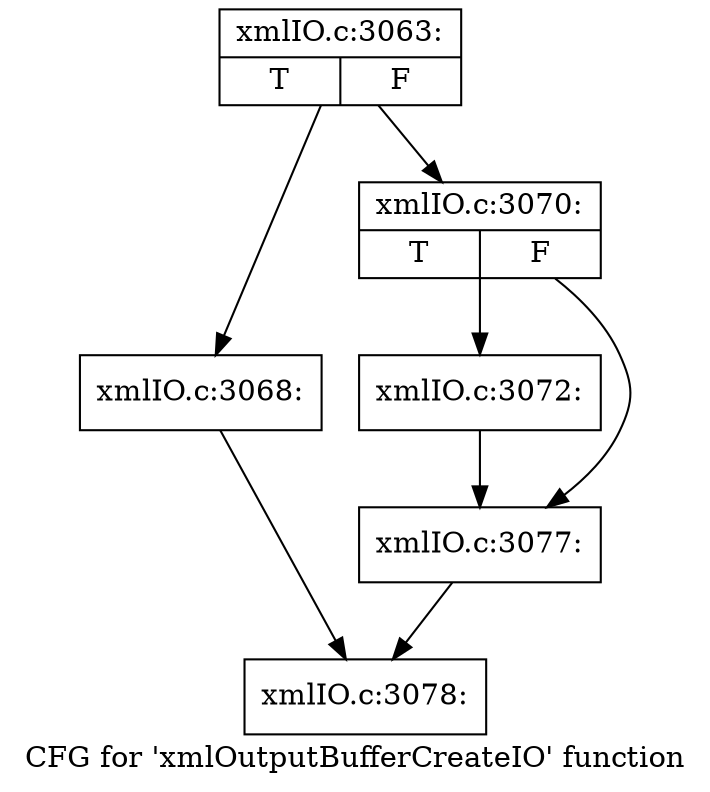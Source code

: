 digraph "CFG for 'xmlOutputBufferCreateIO' function" {
	label="CFG for 'xmlOutputBufferCreateIO' function";

	Node0x55ed347ac850 [shape=record,label="{xmlIO.c:3063:|{<s0>T|<s1>F}}"];
	Node0x55ed347ac850 -> Node0x55ed347b0200;
	Node0x55ed347ac850 -> Node0x55ed347b0250;
	Node0x55ed347b0200 [shape=record,label="{xmlIO.c:3068:}"];
	Node0x55ed347b0200 -> Node0x55ed347af030;
	Node0x55ed347b0250 [shape=record,label="{xmlIO.c:3070:|{<s0>T|<s1>F}}"];
	Node0x55ed347b0250 -> Node0x55ed347b08e0;
	Node0x55ed347b0250 -> Node0x55ed347b0930;
	Node0x55ed347b08e0 [shape=record,label="{xmlIO.c:3072:}"];
	Node0x55ed347b08e0 -> Node0x55ed347b0930;
	Node0x55ed347b0930 [shape=record,label="{xmlIO.c:3077:}"];
	Node0x55ed347b0930 -> Node0x55ed347af030;
	Node0x55ed347af030 [shape=record,label="{xmlIO.c:3078:}"];
}
